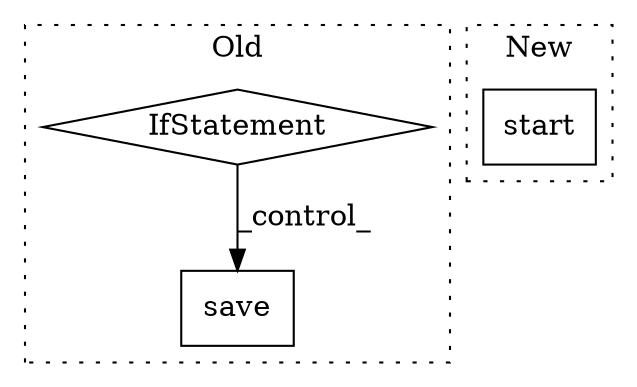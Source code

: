 digraph G {
subgraph cluster0 {
1 [label="save" a="32" s="26880,26916" l="5,1" shape="box"];
3 [label="IfStatement" a="25" s="26718,26738" l="4,2" shape="diamond"];
label = "Old";
style="dotted";
}
subgraph cluster1 {
2 [label="start" a="32" s="27445" l="7" shape="box"];
label = "New";
style="dotted";
}
3 -> 1 [label="_control_"];
}